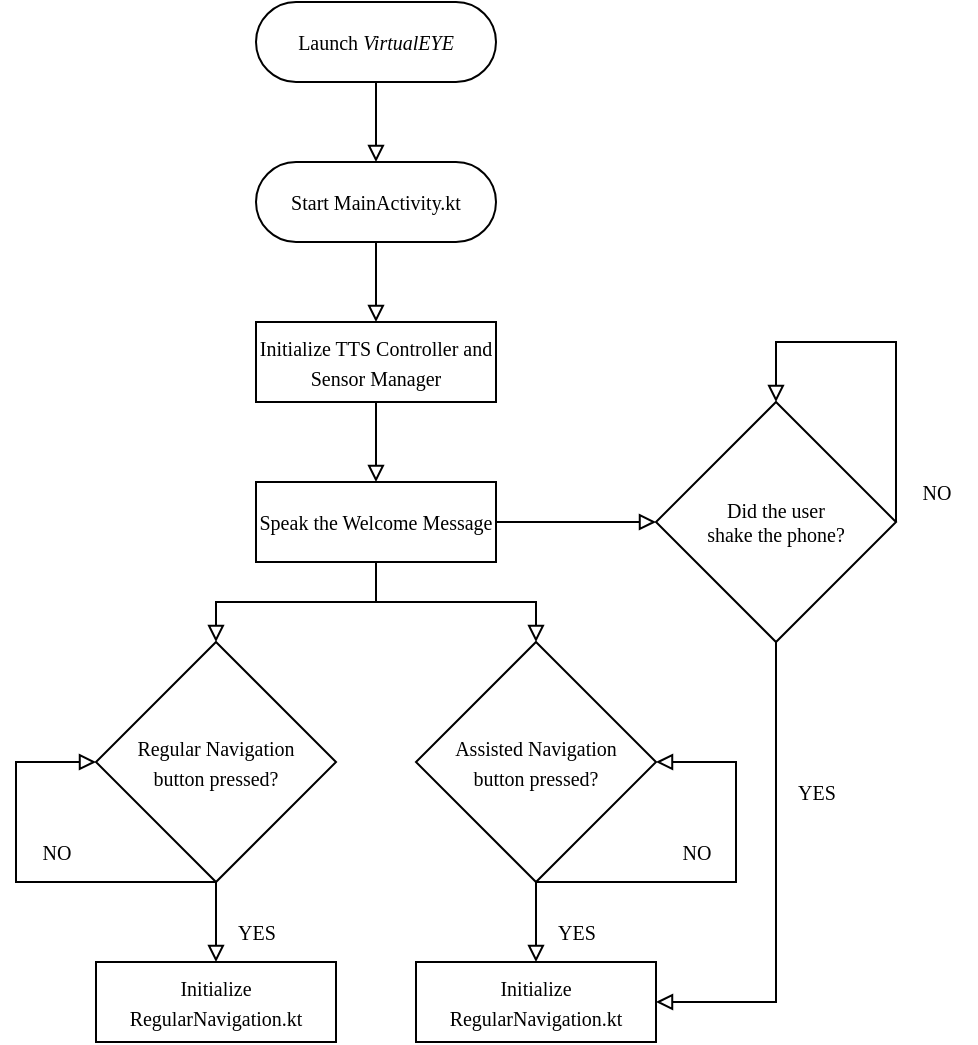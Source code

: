 <mxfile version="20.8.3" type="device"><diagram id="C5RBs43oDa-KdzZeNtuy" name="Page-1"><mxGraphModel dx="886" dy="872" grid="1" gridSize="10" guides="1" tooltips="1" connect="1" arrows="1" fold="1" page="1" pageScale="1" pageWidth="827" pageHeight="1169" math="0" shadow="0"><root><mxCell id="WIyWlLk6GJQsqaUBKTNV-0"/><mxCell id="WIyWlLk6GJQsqaUBKTNV-1" parent="WIyWlLk6GJQsqaUBKTNV-0"/><mxCell id="q4UdT9tsgyTZ3_1nQJ-w-6" value="" style="edgeStyle=orthogonalEdgeStyle;rounded=0;orthogonalLoop=1;jettySize=auto;html=1;fontFamily=Times New Roman;fontSize=10;endArrow=block;endFill=0;" edge="1" parent="WIyWlLk6GJQsqaUBKTNV-1" source="WIyWlLk6GJQsqaUBKTNV-3" target="q4UdT9tsgyTZ3_1nQJ-w-0"><mxGeometry relative="1" as="geometry"/></mxCell><mxCell id="WIyWlLk6GJQsqaUBKTNV-3" value="&lt;font style=&quot;font-size: 10px;&quot; face=&quot;Times New Roman&quot;&gt;Launch &lt;i style=&quot;&quot;&gt;VirtualEYE&lt;/i&gt;&lt;/font&gt;" style="rounded=1;whiteSpace=wrap;html=1;fontSize=12;glass=0;strokeWidth=1;shadow=0;arcSize=50;" parent="WIyWlLk6GJQsqaUBKTNV-1" vertex="1"><mxGeometry x="360" y="80" width="120" height="40" as="geometry"/></mxCell><mxCell id="q4UdT9tsgyTZ3_1nQJ-w-7" value="" style="edgeStyle=orthogonalEdgeStyle;rounded=0;orthogonalLoop=1;jettySize=auto;html=1;fontFamily=Times New Roman;fontSize=10;endArrow=block;endFill=0;" edge="1" parent="WIyWlLk6GJQsqaUBKTNV-1" source="q4UdT9tsgyTZ3_1nQJ-w-0" target="q4UdT9tsgyTZ3_1nQJ-w-1"><mxGeometry relative="1" as="geometry"/></mxCell><mxCell id="q4UdT9tsgyTZ3_1nQJ-w-0" value="&lt;font size=&quot;1&quot; face=&quot;Times New Roman&quot;&gt;Start MainActivity.kt&lt;/font&gt;" style="rounded=1;whiteSpace=wrap;html=1;fontSize=12;glass=0;strokeWidth=1;shadow=0;arcSize=50;" vertex="1" parent="WIyWlLk6GJQsqaUBKTNV-1"><mxGeometry x="360" y="160" width="120" height="40" as="geometry"/></mxCell><mxCell id="q4UdT9tsgyTZ3_1nQJ-w-8" value="" style="edgeStyle=orthogonalEdgeStyle;rounded=0;orthogonalLoop=1;jettySize=auto;html=1;fontFamily=Times New Roman;fontSize=10;endArrow=block;endFill=0;" edge="1" parent="WIyWlLk6GJQsqaUBKTNV-1" source="q4UdT9tsgyTZ3_1nQJ-w-1" target="q4UdT9tsgyTZ3_1nQJ-w-2"><mxGeometry relative="1" as="geometry"/></mxCell><mxCell id="q4UdT9tsgyTZ3_1nQJ-w-1" value="&lt;span style=&quot;border-color: var(--border-color);&quot;&gt;&lt;font style=&quot;font-size: 10px;&quot;&gt;Initialize TTS Controller and Sensor Manager&lt;/font&gt;&lt;/span&gt;" style="rounded=0;whiteSpace=wrap;html=1;fontFamily=Times New Roman;fontSize=12;" vertex="1" parent="WIyWlLk6GJQsqaUBKTNV-1"><mxGeometry x="360" y="240" width="120" height="40" as="geometry"/></mxCell><mxCell id="q4UdT9tsgyTZ3_1nQJ-w-9" value="" style="edgeStyle=orthogonalEdgeStyle;rounded=0;orthogonalLoop=1;jettySize=auto;html=1;fontFamily=Times New Roman;fontSize=10;endArrow=block;endFill=0;" edge="1" parent="WIyWlLk6GJQsqaUBKTNV-1" source="q4UdT9tsgyTZ3_1nQJ-w-2" target="q4UdT9tsgyTZ3_1nQJ-w-5"><mxGeometry relative="1" as="geometry"/></mxCell><mxCell id="q4UdT9tsgyTZ3_1nQJ-w-10" value="" style="edgeStyle=orthogonalEdgeStyle;rounded=0;orthogonalLoop=1;jettySize=auto;html=1;fontFamily=Times New Roman;fontSize=10;endArrow=block;endFill=0;entryX=0.5;entryY=0;entryDx=0;entryDy=0;" edge="1" parent="WIyWlLk6GJQsqaUBKTNV-1" source="q4UdT9tsgyTZ3_1nQJ-w-2" target="q4UdT9tsgyTZ3_1nQJ-w-3"><mxGeometry relative="1" as="geometry"/></mxCell><mxCell id="q4UdT9tsgyTZ3_1nQJ-w-2" value="&lt;span style=&quot;border-color: var(--border-color);&quot;&gt;&lt;font style=&quot;font-size: 10px;&quot;&gt;Speak the Welcome Message&lt;/font&gt;&lt;/span&gt;" style="rounded=0;whiteSpace=wrap;html=1;fontFamily=Times New Roman;fontSize=12;" vertex="1" parent="WIyWlLk6GJQsqaUBKTNV-1"><mxGeometry x="360" y="320" width="120" height="40" as="geometry"/></mxCell><mxCell id="q4UdT9tsgyTZ3_1nQJ-w-14" value="" style="edgeStyle=orthogonalEdgeStyle;rounded=0;orthogonalLoop=1;jettySize=auto;html=1;fontFamily=Times New Roman;fontSize=10;endArrow=block;endFill=0;" edge="1" parent="WIyWlLk6GJQsqaUBKTNV-1" source="q4UdT9tsgyTZ3_1nQJ-w-3" target="q4UdT9tsgyTZ3_1nQJ-w-12"><mxGeometry relative="1" as="geometry"/></mxCell><mxCell id="q4UdT9tsgyTZ3_1nQJ-w-3" value="&lt;span style=&quot;border-color: var(--border-color); font-size: 12px;&quot;&gt;&lt;font style=&quot;border-color: var(--border-color); font-size: 10px;&quot;&gt;Regular Navigation &lt;br&gt;button pressed?&lt;/font&gt;&lt;/span&gt;" style="rhombus;whiteSpace=wrap;html=1;fontFamily=Times New Roman;fontSize=10;" vertex="1" parent="WIyWlLk6GJQsqaUBKTNV-1"><mxGeometry x="280" y="400" width="120" height="120" as="geometry"/></mxCell><mxCell id="q4UdT9tsgyTZ3_1nQJ-w-15" value="" style="edgeStyle=orthogonalEdgeStyle;rounded=0;orthogonalLoop=1;jettySize=auto;html=1;fontFamily=Times New Roman;fontSize=10;endArrow=block;endFill=0;" edge="1" parent="WIyWlLk6GJQsqaUBKTNV-1" source="q4UdT9tsgyTZ3_1nQJ-w-4" target="q4UdT9tsgyTZ3_1nQJ-w-13"><mxGeometry relative="1" as="geometry"/></mxCell><mxCell id="q4UdT9tsgyTZ3_1nQJ-w-4" value="&lt;span style=&quot;border-color: var(--border-color); font-size: 12px;&quot;&gt;&lt;font style=&quot;border-color: var(--border-color); font-size: 10px;&quot;&gt;Assisted Navigation &lt;br&gt;button pressed?&lt;/font&gt;&lt;/span&gt;" style="rhombus;whiteSpace=wrap;html=1;fontFamily=Times New Roman;fontSize=10;" vertex="1" parent="WIyWlLk6GJQsqaUBKTNV-1"><mxGeometry x="440" y="400" width="120" height="120" as="geometry"/></mxCell><mxCell id="q4UdT9tsgyTZ3_1nQJ-w-16" style="edgeStyle=orthogonalEdgeStyle;rounded=0;orthogonalLoop=1;jettySize=auto;html=1;entryX=1;entryY=0.5;entryDx=0;entryDy=0;fontFamily=Times New Roman;fontSize=10;endArrow=block;endFill=0;" edge="1" parent="WIyWlLk6GJQsqaUBKTNV-1" source="q4UdT9tsgyTZ3_1nQJ-w-5" target="q4UdT9tsgyTZ3_1nQJ-w-13"><mxGeometry relative="1" as="geometry"/></mxCell><mxCell id="q4UdT9tsgyTZ3_1nQJ-w-5" value="Did the user &lt;br&gt;shake the phone?" style="rhombus;whiteSpace=wrap;html=1;fontFamily=Times New Roman;fontSize=10;" vertex="1" parent="WIyWlLk6GJQsqaUBKTNV-1"><mxGeometry x="560" y="280" width="120" height="120" as="geometry"/></mxCell><mxCell id="q4UdT9tsgyTZ3_1nQJ-w-11" value="" style="edgeStyle=orthogonalEdgeStyle;rounded=0;orthogonalLoop=1;jettySize=auto;html=1;fontFamily=Times New Roman;fontSize=10;endArrow=block;endFill=0;entryX=0.5;entryY=0;entryDx=0;entryDy=0;exitX=0.5;exitY=1;exitDx=0;exitDy=0;" edge="1" parent="WIyWlLk6GJQsqaUBKTNV-1" source="q4UdT9tsgyTZ3_1nQJ-w-2" target="q4UdT9tsgyTZ3_1nQJ-w-4"><mxGeometry relative="1" as="geometry"><mxPoint x="430" y="370" as="sourcePoint"/><mxPoint x="350" y="410" as="targetPoint"/></mxGeometry></mxCell><mxCell id="q4UdT9tsgyTZ3_1nQJ-w-12" value="&lt;span style=&quot;border-color: var(--border-color);&quot;&gt;&lt;font style=&quot;font-size: 10px;&quot;&gt;Initialize RegularNavigation.kt&lt;/font&gt;&lt;/span&gt;" style="rounded=0;whiteSpace=wrap;html=1;fontFamily=Times New Roman;fontSize=12;" vertex="1" parent="WIyWlLk6GJQsqaUBKTNV-1"><mxGeometry x="280" y="560" width="120" height="40" as="geometry"/></mxCell><mxCell id="q4UdT9tsgyTZ3_1nQJ-w-13" value="&lt;span style=&quot;border-color: var(--border-color);&quot;&gt;&lt;font style=&quot;font-size: 10px;&quot;&gt;Initialize RegularNavigation.kt&lt;/font&gt;&lt;/span&gt;" style="rounded=0;whiteSpace=wrap;html=1;fontFamily=Times New Roman;fontSize=12;" vertex="1" parent="WIyWlLk6GJQsqaUBKTNV-1"><mxGeometry x="440" y="560" width="120" height="40" as="geometry"/></mxCell><mxCell id="q4UdT9tsgyTZ3_1nQJ-w-17" style="edgeStyle=orthogonalEdgeStyle;rounded=0;orthogonalLoop=1;jettySize=auto;html=1;fontFamily=Times New Roman;fontSize=10;endArrow=block;endFill=0;entryX=0.5;entryY=0;entryDx=0;entryDy=0;exitX=1;exitY=0.5;exitDx=0;exitDy=0;" edge="1" parent="WIyWlLk6GJQsqaUBKTNV-1" source="q4UdT9tsgyTZ3_1nQJ-w-5" target="q4UdT9tsgyTZ3_1nQJ-w-5"><mxGeometry relative="1" as="geometry"><Array as="points"><mxPoint x="680" y="250"/><mxPoint x="620" y="250"/></Array></mxGeometry></mxCell><mxCell id="q4UdT9tsgyTZ3_1nQJ-w-18" style="edgeStyle=orthogonalEdgeStyle;rounded=0;orthogonalLoop=1;jettySize=auto;html=1;fontFamily=Times New Roman;fontSize=10;endArrow=block;endFill=0;exitX=0.5;exitY=1;exitDx=0;exitDy=0;" edge="1" parent="WIyWlLk6GJQsqaUBKTNV-1" source="q4UdT9tsgyTZ3_1nQJ-w-3" target="q4UdT9tsgyTZ3_1nQJ-w-3"><mxGeometry relative="1" as="geometry"><Array as="points"><mxPoint x="240" y="460"/></Array></mxGeometry></mxCell><mxCell id="q4UdT9tsgyTZ3_1nQJ-w-19" style="edgeStyle=orthogonalEdgeStyle;rounded=0;orthogonalLoop=1;jettySize=auto;html=1;fontFamily=Times New Roman;fontSize=10;endArrow=block;endFill=0;exitX=0.5;exitY=1;exitDx=0;exitDy=0;" edge="1" parent="WIyWlLk6GJQsqaUBKTNV-1"><mxGeometry relative="1" as="geometry"><mxPoint x="500" y="519.96" as="sourcePoint"/><mxPoint x="560" y="460" as="targetPoint"/><Array as="points"><mxPoint x="600" y="520"/><mxPoint x="600" y="460"/></Array></mxGeometry></mxCell><mxCell id="q4UdT9tsgyTZ3_1nQJ-w-20" value="YES" style="text;html=1;align=center;verticalAlign=middle;resizable=0;points=[];autosize=1;strokeColor=none;fillColor=none;fontSize=10;fontFamily=Times New Roman;" vertex="1" parent="WIyWlLk6GJQsqaUBKTNV-1"><mxGeometry x="340" y="530" width="40" height="30" as="geometry"/></mxCell><mxCell id="q4UdT9tsgyTZ3_1nQJ-w-21" value="YES" style="text;html=1;align=center;verticalAlign=middle;resizable=0;points=[];autosize=1;strokeColor=none;fillColor=none;fontSize=10;fontFamily=Times New Roman;" vertex="1" parent="WIyWlLk6GJQsqaUBKTNV-1"><mxGeometry x="500" y="530" width="40" height="30" as="geometry"/></mxCell><mxCell id="q4UdT9tsgyTZ3_1nQJ-w-22" value="NO" style="text;html=1;align=center;verticalAlign=middle;resizable=0;points=[];autosize=1;strokeColor=none;fillColor=none;fontSize=10;fontFamily=Times New Roman;" vertex="1" parent="WIyWlLk6GJQsqaUBKTNV-1"><mxGeometry x="240" y="490" width="40" height="30" as="geometry"/></mxCell><mxCell id="q4UdT9tsgyTZ3_1nQJ-w-23" value="NO" style="text;html=1;align=center;verticalAlign=middle;resizable=0;points=[];autosize=1;strokeColor=none;fillColor=none;fontSize=10;fontFamily=Times New Roman;" vertex="1" parent="WIyWlLk6GJQsqaUBKTNV-1"><mxGeometry x="560" y="490" width="40" height="30" as="geometry"/></mxCell><mxCell id="q4UdT9tsgyTZ3_1nQJ-w-24" value="YES" style="text;html=1;align=center;verticalAlign=middle;resizable=0;points=[];autosize=1;strokeColor=none;fillColor=none;fontSize=10;fontFamily=Times New Roman;" vertex="1" parent="WIyWlLk6GJQsqaUBKTNV-1"><mxGeometry x="620" y="460" width="40" height="30" as="geometry"/></mxCell><mxCell id="q4UdT9tsgyTZ3_1nQJ-w-25" value="NO" style="text;html=1;align=center;verticalAlign=middle;resizable=0;points=[];autosize=1;strokeColor=none;fillColor=none;fontSize=10;fontFamily=Times New Roman;" vertex="1" parent="WIyWlLk6GJQsqaUBKTNV-1"><mxGeometry x="680" y="310" width="40" height="30" as="geometry"/></mxCell></root></mxGraphModel></diagram></mxfile>